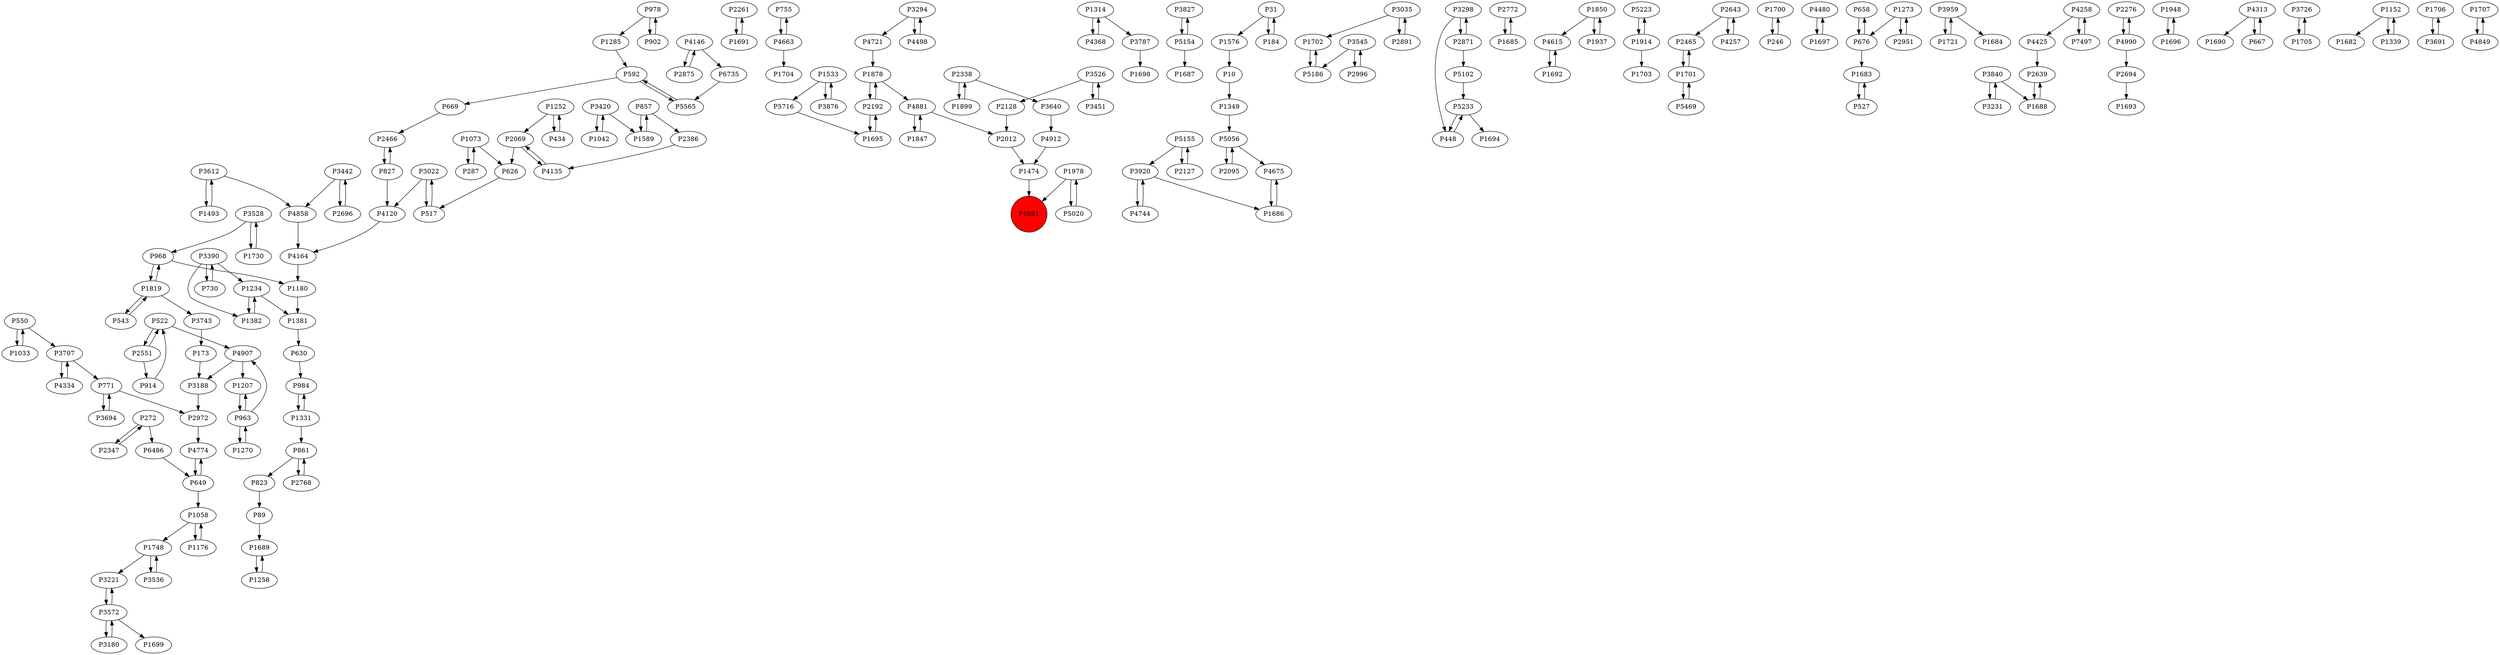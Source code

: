digraph {
	P978 -> P902
	P861 -> P2768
	P2261 -> P1691
	P755 -> P4663
	P3526 -> P2128
	P1207 -> P963
	P4907 -> P1207
	P2338 -> P3640
	P857 -> P2386
	P3572 -> P3180
	P3022 -> P4120
	P3188 -> P2972
	P3787 -> P1698
	P592 -> P669
	P3294 -> P4498
	P3827 -> P5154
	P3572 -> P1699
	P1058 -> P1748
	P2012 -> P1474
	P3612 -> P1493
	P2696 -> P3442
	P5056 -> P2095
	P5056 -> P4675
	P1258 -> P1689
	P1702 -> P5186
	P5102 -> P5233
	P4368 -> P1314
	P1533 -> P3876
	P1878 -> P4881
	P5233 -> P448
	P89 -> P1689
	P4675 -> P1686
	P823 -> P89
	P2772 -> P1685
	P1819 -> P3743
	P31 -> P1576
	P4615 -> P1692
	P5223 -> P1914
	P4663 -> P755
	P2465 -> P1701
	P1899 -> P2338
	P4135 -> P2069
	P861 -> P823
	P2768 -> P861
	P1700 -> P246
	P3390 -> P730
	P1058 -> P1176
	P543 -> P1819
	P3442 -> P2696
	P3298 -> P2871
	P3526 -> P3451
	P4907 -> P3188
	P4480 -> P1697
	P1576 -> P10
	P857 -> P1589
	P2069 -> P4135
	P630 -> P984
	P2972 -> P4774
	P5155 -> P3920
	P827 -> P4120
	P5233 -> P1694
	P1252 -> P434
	P1180 -> P1381
	P658 -> P676
	P963 -> P1207
	P1314 -> P4368
	P1847 -> P4881
	P2643 -> P2465
	P963 -> P1270
	P5565 -> P592
	P4721 -> P1878
	P550 -> P3707
	P3959 -> P1721
	P4774 -> P649
	P1270 -> P963
	P4425 -> P2639
	P3545 -> P2996
	P1691 -> P2261
	P3840 -> P3231
	P4258 -> P7497
	P4881 -> P2012
	P5155 -> P2127
	P1234 -> P1381
	P4164 -> P1180
	P4498 -> P3294
	P3920 -> P1686
	P1474 -> P1681
	P3221 -> P3572
	P3959 -> P1684
	P4334 -> P3707
	P592 -> P5565
	P2871 -> P3298
	P2276 -> P4990
	P4912 -> P1474
	P3545 -> P5186
	P1730 -> P3528
	P1686 -> P4675
	P3420 -> P1042
	P5154 -> P1687
	P1948 -> P1696
	P1819 -> P543
	P1234 -> P1382
	P2551 -> P522
	P10 -> P1349
	P3528 -> P1730
	P1978 -> P5020
	P2095 -> P5056
	P1689 -> P1258
	P1748 -> P3536
	P2386 -> P4135
	P7497 -> P4258
	P434 -> P1252
	P3451 -> P3526
	P4313 -> P1690
	P1696 -> P1948
	P3726 -> P1705
	P4258 -> P4425
	P2551 -> P914
	P1381 -> P630
	P1683 -> P527
	P4146 -> P6735
	P3035 -> P1702
	P2694 -> P1693
	P184 -> P31
	P3022 -> P517
	P2069 -> P626
	P4257 -> P2643
	P272 -> P2347
	P1850 -> P1937
	P2338 -> P1899
	P3298 -> P448
	P2871 -> P5102
	P1331 -> P984
	P3612 -> P4858
	P902 -> P978
	P1273 -> P2951
	P1382 -> P1234
	P1878 -> P2192
	P3231 -> P3840
	P31 -> P184
	P667 -> P4313
	P550 -> P1033
	P649 -> P4774
	P1152 -> P1682
	P2996 -> P3545
	P1692 -> P4615
	P2639 -> P1688
	P2347 -> P272
	P1937 -> P1850
	P626 -> P517
	P2951 -> P1273
	P4313 -> P667
	P1701 -> P2465
	P2875 -> P4146
	P522 -> P4907
	P3390 -> P1234
	P2192 -> P1878
	P1978 -> P1681
	P4990 -> P2694
	P1701 -> P5469
	P3694 -> P771
	P522 -> P2551
	P6735 -> P5565
	P1688 -> P2639
	P1339 -> P1152
	P1914 -> P1703
	P5469 -> P1701
	P1042 -> P3420
	P827 -> P2466
	P4744 -> P3920
	P968 -> P1180
	P1748 -> P3221
	P3420 -> P1589
	P4663 -> P1704
	P1273 -> P676
	P649 -> P1058
	P246 -> P1700
	P1705 -> P3726
	P4146 -> P2875
	P1695 -> P2192
	P1252 -> P2069
	P5020 -> P1978
	P1073 -> P287
	P3442 -> P4858
	P3536 -> P1748
	P1176 -> P1058
	P3528 -> P968
	P3876 -> P1533
	P1493 -> P3612
	P1850 -> P4615
	P448 -> P5233
	P676 -> P658
	P517 -> P3022
	P3294 -> P4721
	P771 -> P2972
	P1697 -> P4480
	P4990 -> P2276
	P3390 -> P1382
	P4881 -> P1847
	P1706 -> P3691
	P1314 -> P3787
	P3920 -> P4744
	P4120 -> P4164
	P2643 -> P4257
	P2192 -> P1695
	P4858 -> P4164
	P963 -> P4907
	P3691 -> P1706
	P2127 -> P5155
	P1285 -> P592
	P730 -> P3390
	P914 -> P522
	P3640 -> P4912
	P2891 -> P3035
	P676 -> P1683
	P669 -> P2466
	P1589 -> P857
	P5186 -> P1702
	P3180 -> P3572
	P984 -> P1331
	P1331 -> P861
	P1819 -> P968
	P3743 -> P173
	P771 -> P3694
	P978 -> P1285
	P1914 -> P5223
	P5716 -> P1695
	P1349 -> P5056
	P3572 -> P3221
	P272 -> P6486
	P287 -> P1073
	P2466 -> P827
	P1721 -> P3959
	P3840 -> P1688
	P1033 -> P550
	P173 -> P3188
	P1073 -> P626
	P5154 -> P3827
	P3707 -> P4334
	P1152 -> P1339
	P2128 -> P2012
	P968 -> P1819
	P6486 -> P649
	P3707 -> P771
	P1533 -> P5716
	P1707 -> P4849
	P4849 -> P1707
	P527 -> P1683
	P1685 -> P2772
	P3035 -> P2891
	P1681 [shape=circle]
	P1681 [style=filled]
	P1681 [fillcolor=red]
}